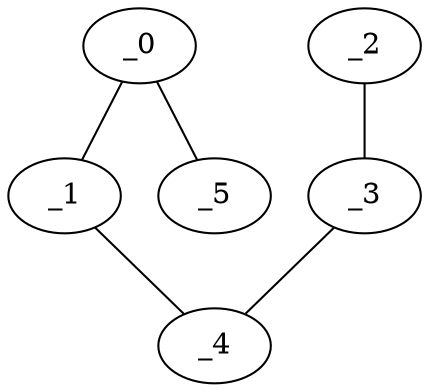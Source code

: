 graph WP1_0102 {
	_0	 [x="0.52",
		y="2.99"];
	_1	 [x="0.991066",
		y="0.385485"];
	_0 -- _1;
	_5	 [x="2.75804",
		y="0.326701"];
	_0 -- _5;
	_4	 [x="1.57174",
		y="1.93255"];
	_1 -- _4;
	_2	 [x="2.44766",
		y="2.9289"];
	_3	 [x="2.04377",
		y="0.549488"];
	_2 -- _3;
	_3 -- _4;
}
